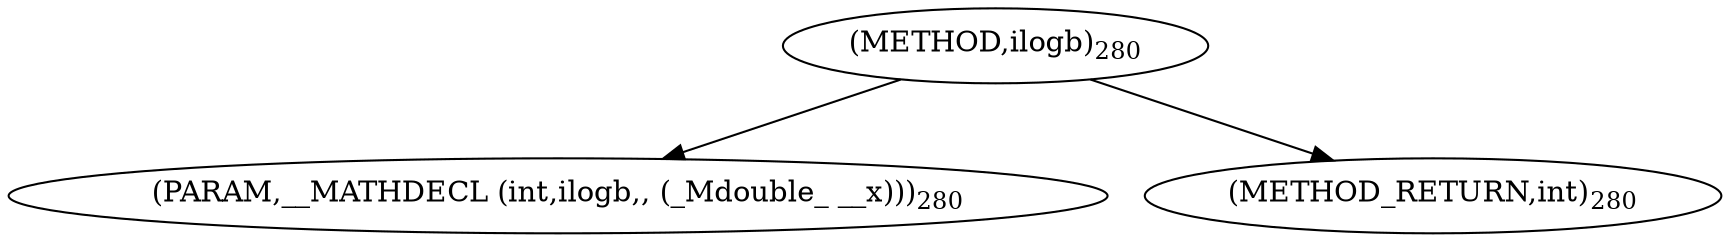 digraph "ilogb" {  
"6395" [label = <(METHOD,ilogb)<SUB>280</SUB>> ]
"6396" [label = <(PARAM,__MATHDECL (int,ilogb,, (_Mdouble_ __x)))<SUB>280</SUB>> ]
"6397" [label = <(METHOD_RETURN,int)<SUB>280</SUB>> ]
  "6395" -> "6396" 
  "6395" -> "6397" 
}
